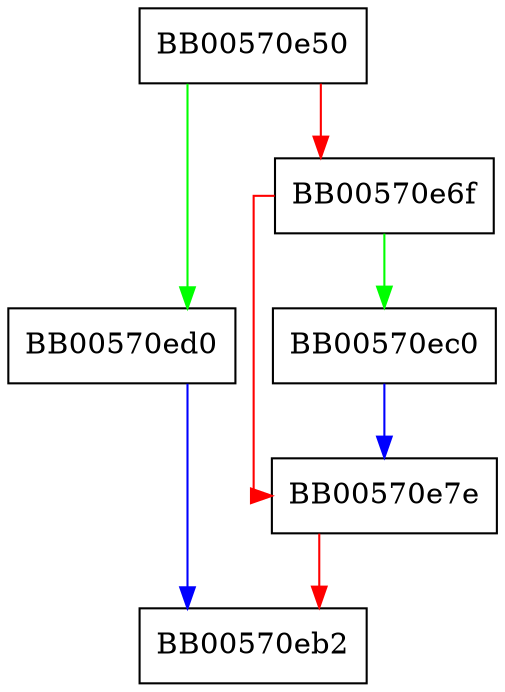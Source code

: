 digraph CONF_load_fp {
  node [shape="box"];
  graph [splines=ortho];
  BB00570e50 -> BB00570ed0 [color="green"];
  BB00570e50 -> BB00570e6f [color="red"];
  BB00570e6f -> BB00570ec0 [color="green"];
  BB00570e6f -> BB00570e7e [color="red"];
  BB00570e7e -> BB00570eb2 [color="red"];
  BB00570ec0 -> BB00570e7e [color="blue"];
  BB00570ed0 -> BB00570eb2 [color="blue"];
}